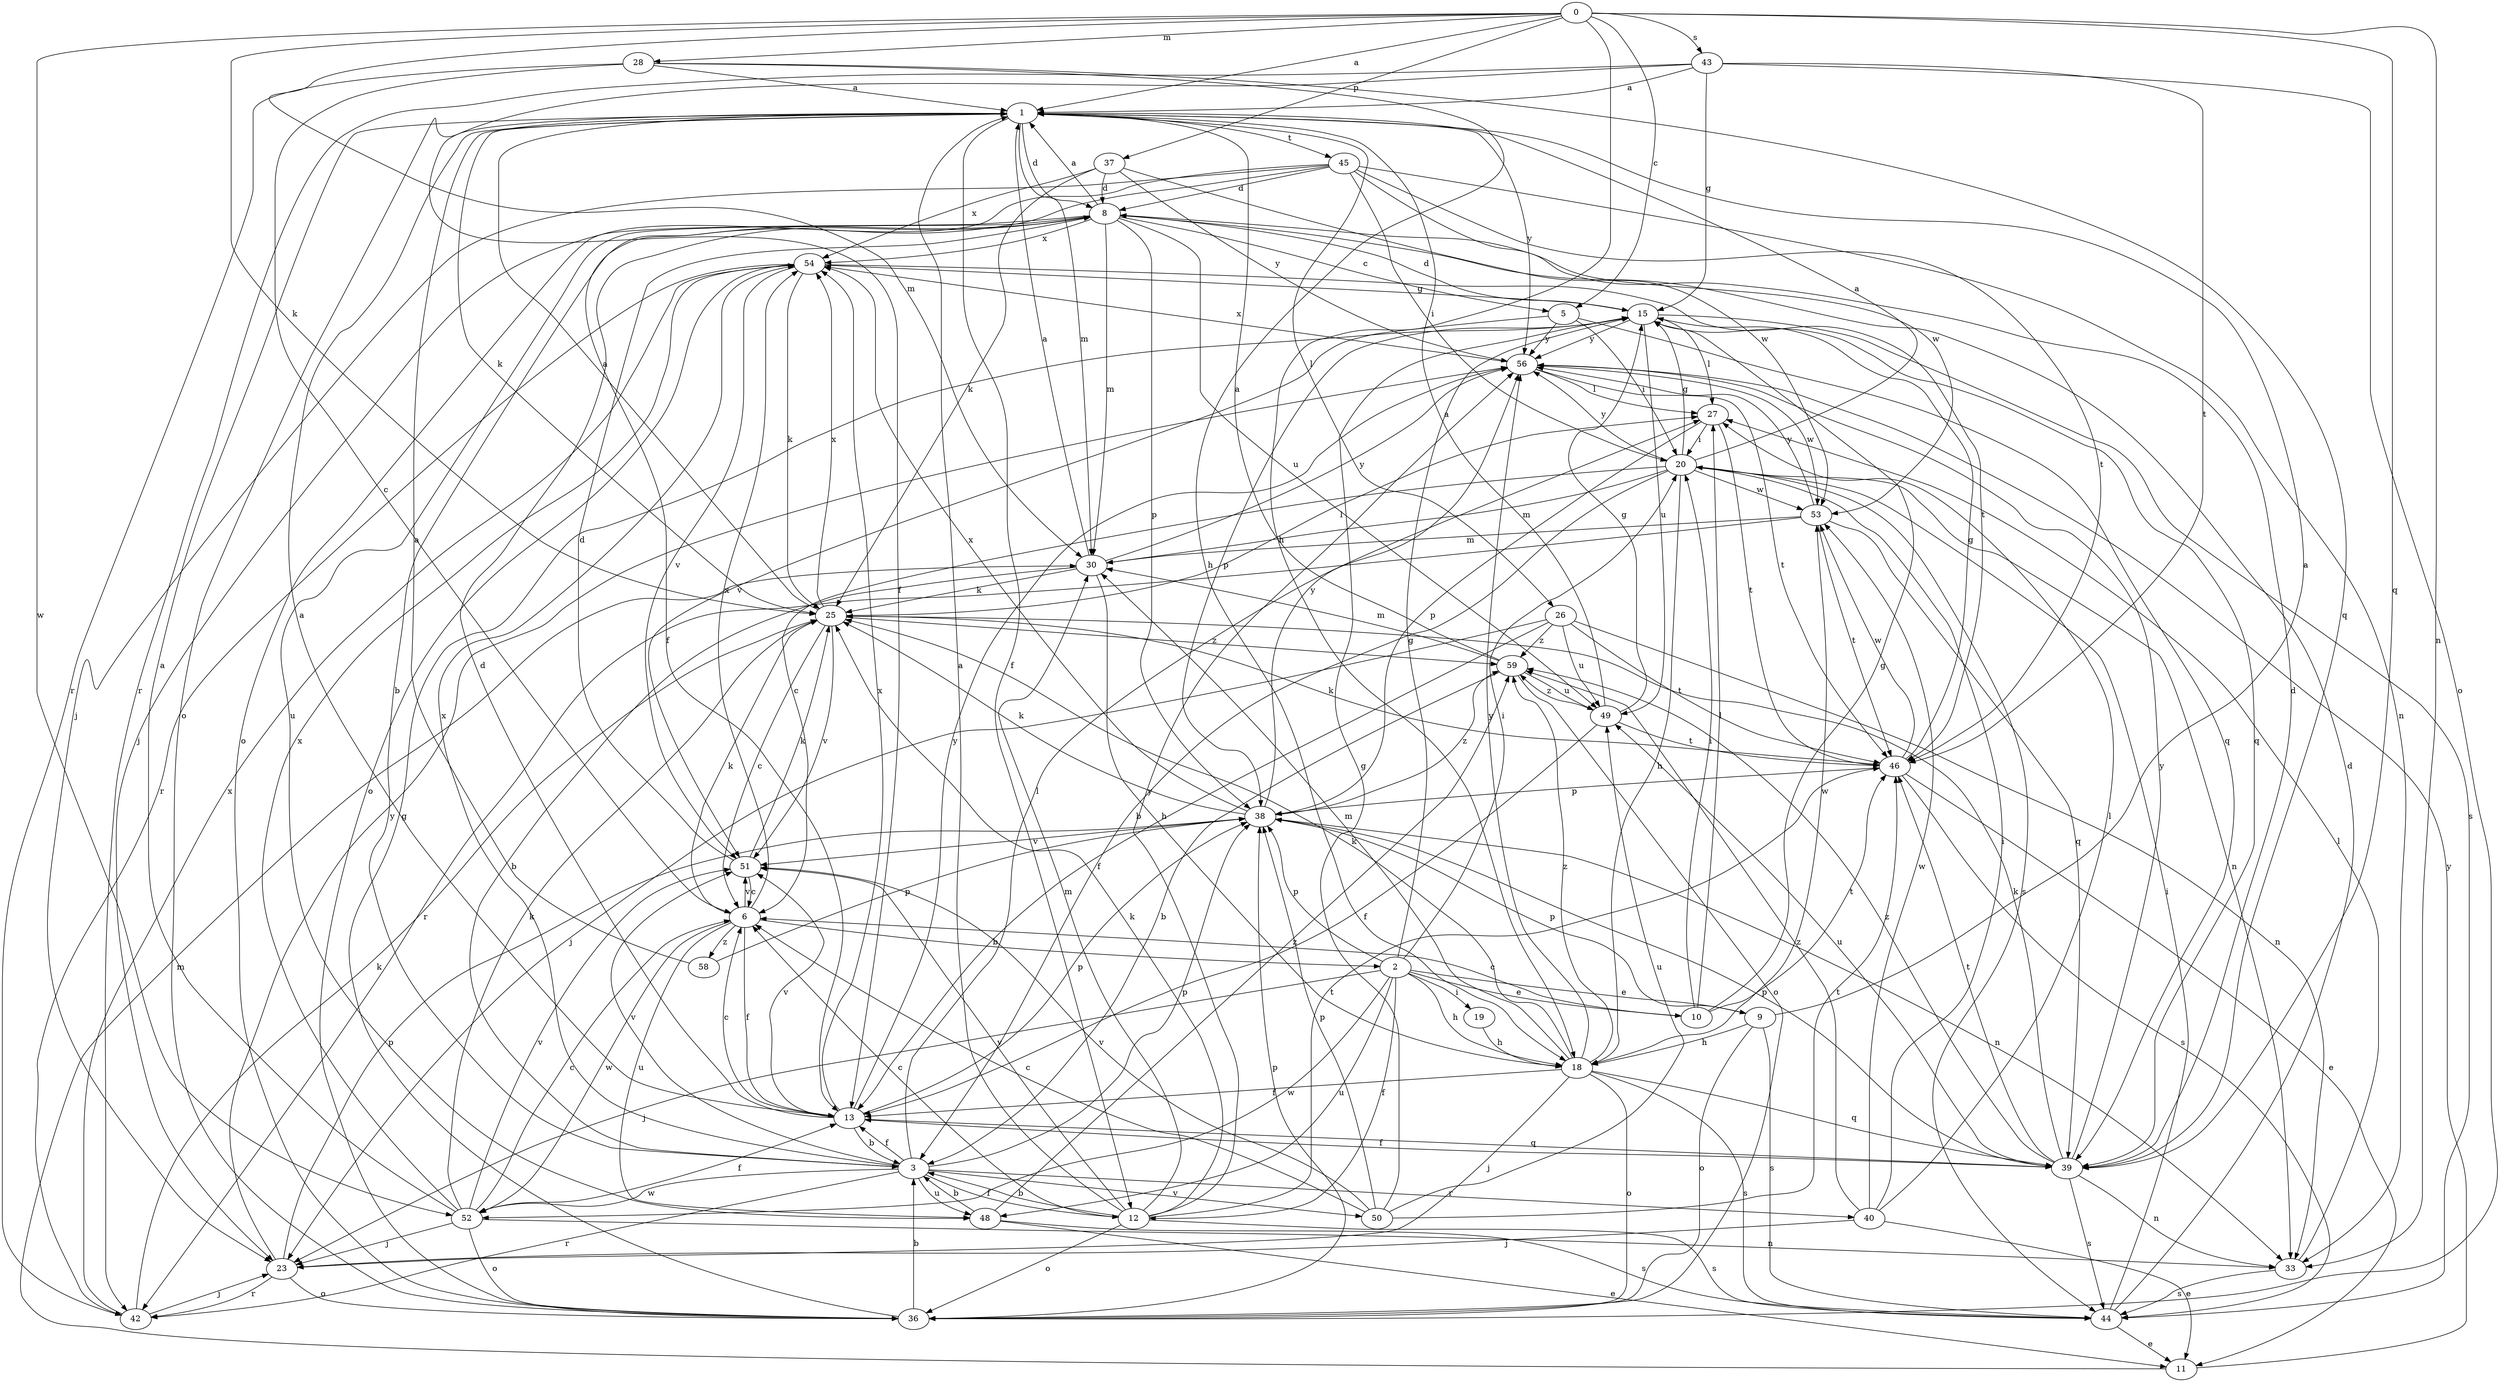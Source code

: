 strict digraph  {
0;
1;
2;
3;
5;
6;
8;
9;
10;
11;
12;
13;
15;
18;
19;
20;
23;
25;
26;
27;
28;
30;
33;
36;
37;
38;
39;
40;
42;
43;
44;
45;
46;
48;
49;
50;
51;
52;
53;
54;
56;
58;
59;
0 -> 1  [label=a];
0 -> 5  [label=c];
0 -> 18  [label=h];
0 -> 25  [label=k];
0 -> 28  [label=m];
0 -> 30  [label=m];
0 -> 33  [label=n];
0 -> 37  [label=p];
0 -> 39  [label=q];
0 -> 43  [label=s];
0 -> 52  [label=w];
1 -> 8  [label=d];
1 -> 12  [label=f];
1 -> 25  [label=k];
1 -> 26  [label=l];
1 -> 30  [label=m];
1 -> 36  [label=o];
1 -> 45  [label=t];
1 -> 56  [label=y];
2 -> 9  [label=e];
2 -> 10  [label=e];
2 -> 12  [label=f];
2 -> 15  [label=g];
2 -> 18  [label=h];
2 -> 19  [label=i];
2 -> 20  [label=i];
2 -> 23  [label=j];
2 -> 38  [label=p];
2 -> 48  [label=u];
2 -> 52  [label=w];
3 -> 12  [label=f];
3 -> 13  [label=f];
3 -> 27  [label=l];
3 -> 38  [label=p];
3 -> 40  [label=r];
3 -> 42  [label=r];
3 -> 48  [label=u];
3 -> 50  [label=v];
3 -> 51  [label=v];
3 -> 52  [label=w];
3 -> 54  [label=x];
5 -> 20  [label=i];
5 -> 39  [label=q];
5 -> 51  [label=v];
5 -> 56  [label=y];
6 -> 2  [label=b];
6 -> 13  [label=f];
6 -> 25  [label=k];
6 -> 48  [label=u];
6 -> 51  [label=v];
6 -> 52  [label=w];
6 -> 54  [label=x];
6 -> 58  [label=z];
8 -> 1  [label=a];
8 -> 3  [label=b];
8 -> 5  [label=c];
8 -> 23  [label=j];
8 -> 30  [label=m];
8 -> 38  [label=p];
8 -> 48  [label=u];
8 -> 49  [label=u];
8 -> 54  [label=x];
9 -> 1  [label=a];
9 -> 18  [label=h];
9 -> 36  [label=o];
9 -> 38  [label=p];
9 -> 44  [label=s];
10 -> 6  [label=c];
10 -> 15  [label=g];
10 -> 20  [label=i];
10 -> 27  [label=l];
10 -> 46  [label=t];
11 -> 30  [label=m];
11 -> 56  [label=y];
12 -> 1  [label=a];
12 -> 3  [label=b];
12 -> 6  [label=c];
12 -> 25  [label=k];
12 -> 30  [label=m];
12 -> 36  [label=o];
12 -> 44  [label=s];
12 -> 46  [label=t];
12 -> 51  [label=v];
12 -> 56  [label=y];
13 -> 1  [label=a];
13 -> 3  [label=b];
13 -> 6  [label=c];
13 -> 8  [label=d];
13 -> 38  [label=p];
13 -> 39  [label=q];
13 -> 51  [label=v];
13 -> 54  [label=x];
13 -> 56  [label=y];
15 -> 8  [label=d];
15 -> 27  [label=l];
15 -> 38  [label=p];
15 -> 39  [label=q];
15 -> 44  [label=s];
15 -> 49  [label=u];
15 -> 56  [label=y];
18 -> 13  [label=f];
18 -> 23  [label=j];
18 -> 25  [label=k];
18 -> 30  [label=m];
18 -> 36  [label=o];
18 -> 39  [label=q];
18 -> 44  [label=s];
18 -> 53  [label=w];
18 -> 56  [label=y];
18 -> 59  [label=z];
19 -> 18  [label=h];
20 -> 1  [label=a];
20 -> 3  [label=b];
20 -> 6  [label=c];
20 -> 15  [label=g];
20 -> 18  [label=h];
20 -> 30  [label=m];
20 -> 33  [label=n];
20 -> 44  [label=s];
20 -> 53  [label=w];
20 -> 56  [label=y];
23 -> 36  [label=o];
23 -> 38  [label=p];
23 -> 42  [label=r];
23 -> 56  [label=y];
25 -> 1  [label=a];
25 -> 6  [label=c];
25 -> 27  [label=l];
25 -> 51  [label=v];
25 -> 54  [label=x];
25 -> 59  [label=z];
26 -> 13  [label=f];
26 -> 23  [label=j];
26 -> 33  [label=n];
26 -> 46  [label=t];
26 -> 49  [label=u];
26 -> 59  [label=z];
27 -> 20  [label=i];
27 -> 38  [label=p];
27 -> 46  [label=t];
28 -> 1  [label=a];
28 -> 6  [label=c];
28 -> 18  [label=h];
28 -> 39  [label=q];
28 -> 42  [label=r];
30 -> 1  [label=a];
30 -> 3  [label=b];
30 -> 18  [label=h];
30 -> 25  [label=k];
30 -> 56  [label=y];
33 -> 27  [label=l];
33 -> 44  [label=s];
36 -> 3  [label=b];
36 -> 15  [label=g];
36 -> 38  [label=p];
37 -> 8  [label=d];
37 -> 25  [label=k];
37 -> 53  [label=w];
37 -> 54  [label=x];
37 -> 56  [label=y];
38 -> 25  [label=k];
38 -> 33  [label=n];
38 -> 51  [label=v];
38 -> 54  [label=x];
38 -> 56  [label=y];
38 -> 59  [label=z];
39 -> 8  [label=d];
39 -> 13  [label=f];
39 -> 25  [label=k];
39 -> 33  [label=n];
39 -> 38  [label=p];
39 -> 44  [label=s];
39 -> 46  [label=t];
39 -> 49  [label=u];
39 -> 56  [label=y];
39 -> 59  [label=z];
40 -> 11  [label=e];
40 -> 20  [label=i];
40 -> 23  [label=j];
40 -> 27  [label=l];
40 -> 53  [label=w];
40 -> 59  [label=z];
42 -> 23  [label=j];
42 -> 25  [label=k];
42 -> 54  [label=x];
43 -> 1  [label=a];
43 -> 13  [label=f];
43 -> 15  [label=g];
43 -> 36  [label=o];
43 -> 42  [label=r];
43 -> 46  [label=t];
44 -> 8  [label=d];
44 -> 11  [label=e];
44 -> 20  [label=i];
45 -> 8  [label=d];
45 -> 13  [label=f];
45 -> 20  [label=i];
45 -> 23  [label=j];
45 -> 33  [label=n];
45 -> 36  [label=o];
45 -> 46  [label=t];
45 -> 53  [label=w];
46 -> 11  [label=e];
46 -> 15  [label=g];
46 -> 25  [label=k];
46 -> 38  [label=p];
46 -> 44  [label=s];
46 -> 53  [label=w];
48 -> 3  [label=b];
48 -> 11  [label=e];
48 -> 44  [label=s];
48 -> 59  [label=z];
49 -> 1  [label=a];
49 -> 13  [label=f];
49 -> 15  [label=g];
49 -> 46  [label=t];
49 -> 59  [label=z];
50 -> 6  [label=c];
50 -> 15  [label=g];
50 -> 38  [label=p];
50 -> 46  [label=t];
50 -> 49  [label=u];
50 -> 51  [label=v];
51 -> 6  [label=c];
51 -> 8  [label=d];
51 -> 25  [label=k];
52 -> 1  [label=a];
52 -> 6  [label=c];
52 -> 13  [label=f];
52 -> 23  [label=j];
52 -> 25  [label=k];
52 -> 33  [label=n];
52 -> 36  [label=o];
52 -> 51  [label=v];
52 -> 54  [label=x];
53 -> 30  [label=m];
53 -> 39  [label=q];
53 -> 42  [label=r];
53 -> 46  [label=t];
53 -> 56  [label=y];
54 -> 15  [label=g];
54 -> 25  [label=k];
54 -> 36  [label=o];
54 -> 42  [label=r];
54 -> 46  [label=t];
54 -> 51  [label=v];
56 -> 27  [label=l];
56 -> 46  [label=t];
56 -> 53  [label=w];
56 -> 54  [label=x];
58 -> 1  [label=a];
58 -> 38  [label=p];
59 -> 1  [label=a];
59 -> 3  [label=b];
59 -> 30  [label=m];
59 -> 36  [label=o];
59 -> 49  [label=u];
}
